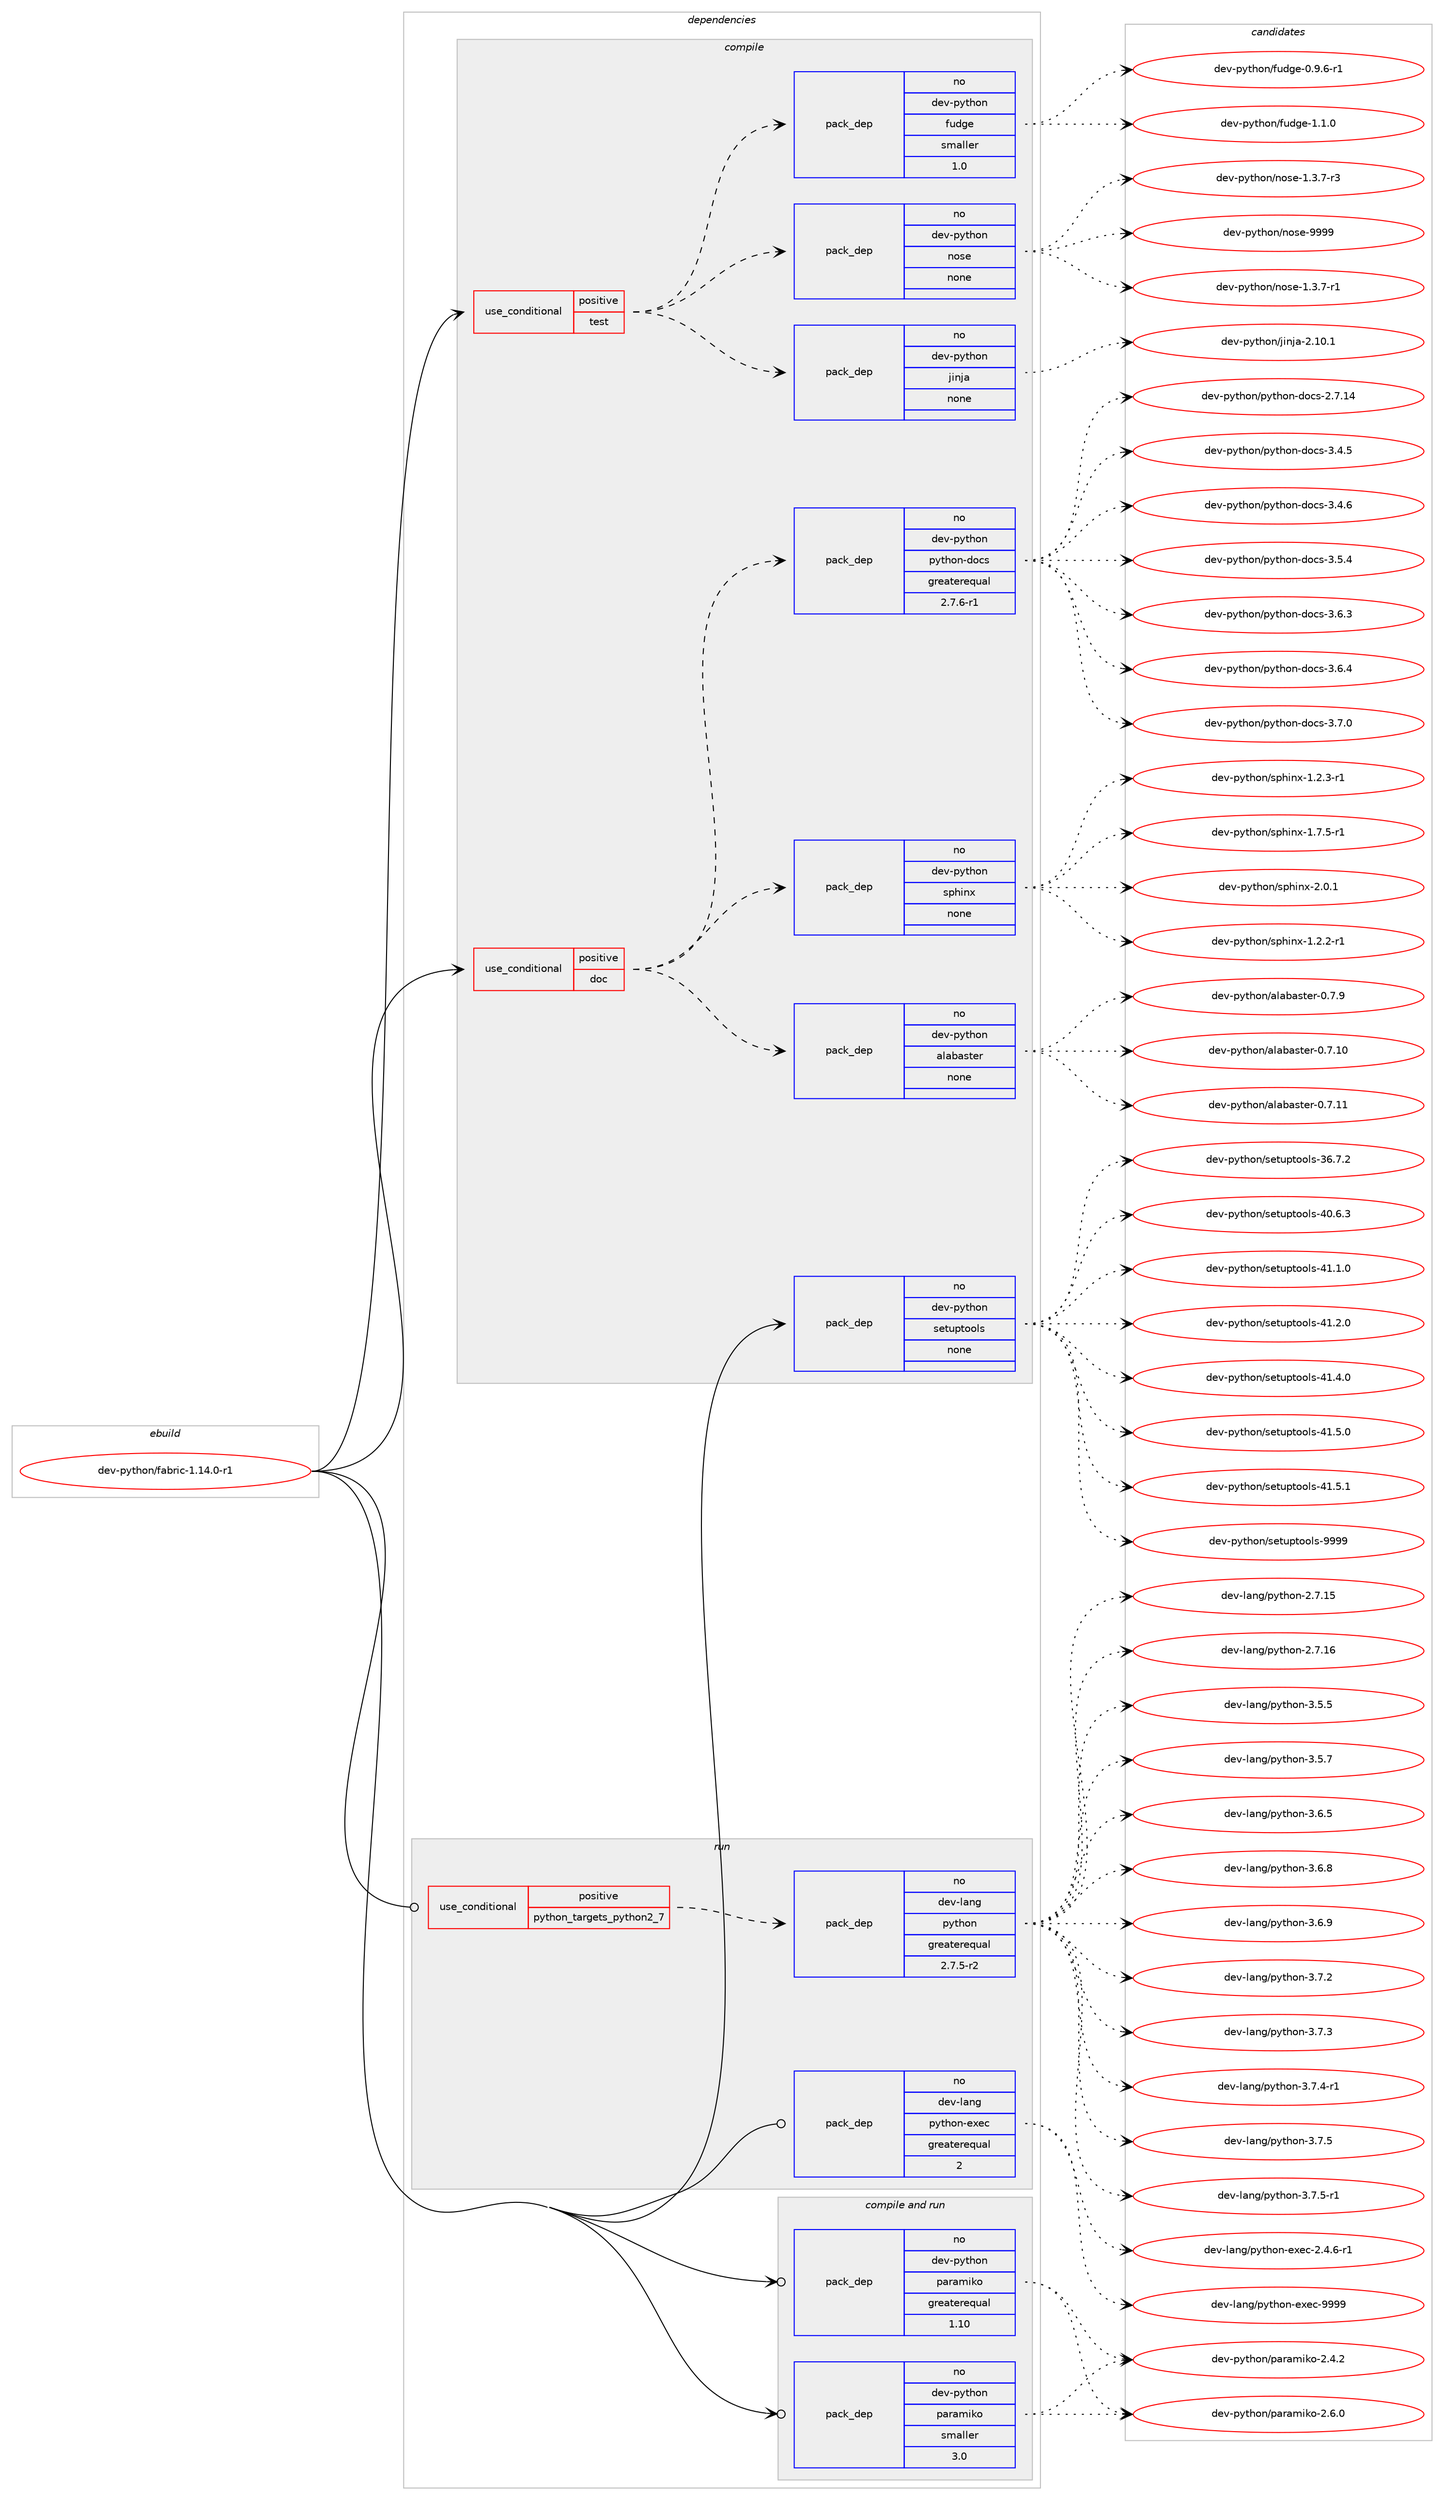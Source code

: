 digraph prolog {

# *************
# Graph options
# *************

newrank=true;
concentrate=true;
compound=true;
graph [rankdir=LR,fontname=Helvetica,fontsize=10,ranksep=1.5];#, ranksep=2.5, nodesep=0.2];
edge  [arrowhead=vee];
node  [fontname=Helvetica,fontsize=10];

# **********
# The ebuild
# **********

subgraph cluster_leftcol {
color=gray;
rank=same;
label=<<i>ebuild</i>>;
id [label="dev-python/fabric-1.14.0-r1", color=red, width=4, href="../dev-python/fabric-1.14.0-r1.svg"];
}

# ****************
# The dependencies
# ****************

subgraph cluster_midcol {
color=gray;
label=<<i>dependencies</i>>;
subgraph cluster_compile {
fillcolor="#eeeeee";
style=filled;
label=<<i>compile</i>>;
subgraph cond139132 {
dependency603811 [label=<<TABLE BORDER="0" CELLBORDER="1" CELLSPACING="0" CELLPADDING="4"><TR><TD ROWSPAN="3" CELLPADDING="10">use_conditional</TD></TR><TR><TD>positive</TD></TR><TR><TD>doc</TD></TR></TABLE>>, shape=none, color=red];
subgraph pack452882 {
dependency603812 [label=<<TABLE BORDER="0" CELLBORDER="1" CELLSPACING="0" CELLPADDING="4" WIDTH="220"><TR><TD ROWSPAN="6" CELLPADDING="30">pack_dep</TD></TR><TR><TD WIDTH="110">no</TD></TR><TR><TD>dev-python</TD></TR><TR><TD>sphinx</TD></TR><TR><TD>none</TD></TR><TR><TD></TD></TR></TABLE>>, shape=none, color=blue];
}
dependency603811:e -> dependency603812:w [weight=20,style="dashed",arrowhead="vee"];
subgraph pack452883 {
dependency603813 [label=<<TABLE BORDER="0" CELLBORDER="1" CELLSPACING="0" CELLPADDING="4" WIDTH="220"><TR><TD ROWSPAN="6" CELLPADDING="30">pack_dep</TD></TR><TR><TD WIDTH="110">no</TD></TR><TR><TD>dev-python</TD></TR><TR><TD>python-docs</TD></TR><TR><TD>greaterequal</TD></TR><TR><TD>2.7.6-r1</TD></TR></TABLE>>, shape=none, color=blue];
}
dependency603811:e -> dependency603813:w [weight=20,style="dashed",arrowhead="vee"];
subgraph pack452884 {
dependency603814 [label=<<TABLE BORDER="0" CELLBORDER="1" CELLSPACING="0" CELLPADDING="4" WIDTH="220"><TR><TD ROWSPAN="6" CELLPADDING="30">pack_dep</TD></TR><TR><TD WIDTH="110">no</TD></TR><TR><TD>dev-python</TD></TR><TR><TD>alabaster</TD></TR><TR><TD>none</TD></TR><TR><TD></TD></TR></TABLE>>, shape=none, color=blue];
}
dependency603811:e -> dependency603814:w [weight=20,style="dashed",arrowhead="vee"];
}
id:e -> dependency603811:w [weight=20,style="solid",arrowhead="vee"];
subgraph cond139133 {
dependency603815 [label=<<TABLE BORDER="0" CELLBORDER="1" CELLSPACING="0" CELLPADDING="4"><TR><TD ROWSPAN="3" CELLPADDING="10">use_conditional</TD></TR><TR><TD>positive</TD></TR><TR><TD>test</TD></TR></TABLE>>, shape=none, color=red];
subgraph pack452885 {
dependency603816 [label=<<TABLE BORDER="0" CELLBORDER="1" CELLSPACING="0" CELLPADDING="4" WIDTH="220"><TR><TD ROWSPAN="6" CELLPADDING="30">pack_dep</TD></TR><TR><TD WIDTH="110">no</TD></TR><TR><TD>dev-python</TD></TR><TR><TD>nose</TD></TR><TR><TD>none</TD></TR><TR><TD></TD></TR></TABLE>>, shape=none, color=blue];
}
dependency603815:e -> dependency603816:w [weight=20,style="dashed",arrowhead="vee"];
subgraph pack452886 {
dependency603817 [label=<<TABLE BORDER="0" CELLBORDER="1" CELLSPACING="0" CELLPADDING="4" WIDTH="220"><TR><TD ROWSPAN="6" CELLPADDING="30">pack_dep</TD></TR><TR><TD WIDTH="110">no</TD></TR><TR><TD>dev-python</TD></TR><TR><TD>fudge</TD></TR><TR><TD>smaller</TD></TR><TR><TD>1.0</TD></TR></TABLE>>, shape=none, color=blue];
}
dependency603815:e -> dependency603817:w [weight=20,style="dashed",arrowhead="vee"];
subgraph pack452887 {
dependency603818 [label=<<TABLE BORDER="0" CELLBORDER="1" CELLSPACING="0" CELLPADDING="4" WIDTH="220"><TR><TD ROWSPAN="6" CELLPADDING="30">pack_dep</TD></TR><TR><TD WIDTH="110">no</TD></TR><TR><TD>dev-python</TD></TR><TR><TD>jinja</TD></TR><TR><TD>none</TD></TR><TR><TD></TD></TR></TABLE>>, shape=none, color=blue];
}
dependency603815:e -> dependency603818:w [weight=20,style="dashed",arrowhead="vee"];
}
id:e -> dependency603815:w [weight=20,style="solid",arrowhead="vee"];
subgraph pack452888 {
dependency603819 [label=<<TABLE BORDER="0" CELLBORDER="1" CELLSPACING="0" CELLPADDING="4" WIDTH="220"><TR><TD ROWSPAN="6" CELLPADDING="30">pack_dep</TD></TR><TR><TD WIDTH="110">no</TD></TR><TR><TD>dev-python</TD></TR><TR><TD>setuptools</TD></TR><TR><TD>none</TD></TR><TR><TD></TD></TR></TABLE>>, shape=none, color=blue];
}
id:e -> dependency603819:w [weight=20,style="solid",arrowhead="vee"];
}
subgraph cluster_compileandrun {
fillcolor="#eeeeee";
style=filled;
label=<<i>compile and run</i>>;
subgraph pack452889 {
dependency603820 [label=<<TABLE BORDER="0" CELLBORDER="1" CELLSPACING="0" CELLPADDING="4" WIDTH="220"><TR><TD ROWSPAN="6" CELLPADDING="30">pack_dep</TD></TR><TR><TD WIDTH="110">no</TD></TR><TR><TD>dev-python</TD></TR><TR><TD>paramiko</TD></TR><TR><TD>greaterequal</TD></TR><TR><TD>1.10</TD></TR></TABLE>>, shape=none, color=blue];
}
id:e -> dependency603820:w [weight=20,style="solid",arrowhead="odotvee"];
subgraph pack452890 {
dependency603821 [label=<<TABLE BORDER="0" CELLBORDER="1" CELLSPACING="0" CELLPADDING="4" WIDTH="220"><TR><TD ROWSPAN="6" CELLPADDING="30">pack_dep</TD></TR><TR><TD WIDTH="110">no</TD></TR><TR><TD>dev-python</TD></TR><TR><TD>paramiko</TD></TR><TR><TD>smaller</TD></TR><TR><TD>3.0</TD></TR></TABLE>>, shape=none, color=blue];
}
id:e -> dependency603821:w [weight=20,style="solid",arrowhead="odotvee"];
}
subgraph cluster_run {
fillcolor="#eeeeee";
style=filled;
label=<<i>run</i>>;
subgraph cond139134 {
dependency603822 [label=<<TABLE BORDER="0" CELLBORDER="1" CELLSPACING="0" CELLPADDING="4"><TR><TD ROWSPAN="3" CELLPADDING="10">use_conditional</TD></TR><TR><TD>positive</TD></TR><TR><TD>python_targets_python2_7</TD></TR></TABLE>>, shape=none, color=red];
subgraph pack452891 {
dependency603823 [label=<<TABLE BORDER="0" CELLBORDER="1" CELLSPACING="0" CELLPADDING="4" WIDTH="220"><TR><TD ROWSPAN="6" CELLPADDING="30">pack_dep</TD></TR><TR><TD WIDTH="110">no</TD></TR><TR><TD>dev-lang</TD></TR><TR><TD>python</TD></TR><TR><TD>greaterequal</TD></TR><TR><TD>2.7.5-r2</TD></TR></TABLE>>, shape=none, color=blue];
}
dependency603822:e -> dependency603823:w [weight=20,style="dashed",arrowhead="vee"];
}
id:e -> dependency603822:w [weight=20,style="solid",arrowhead="odot"];
subgraph pack452892 {
dependency603824 [label=<<TABLE BORDER="0" CELLBORDER="1" CELLSPACING="0" CELLPADDING="4" WIDTH="220"><TR><TD ROWSPAN="6" CELLPADDING="30">pack_dep</TD></TR><TR><TD WIDTH="110">no</TD></TR><TR><TD>dev-lang</TD></TR><TR><TD>python-exec</TD></TR><TR><TD>greaterequal</TD></TR><TR><TD>2</TD></TR></TABLE>>, shape=none, color=blue];
}
id:e -> dependency603824:w [weight=20,style="solid",arrowhead="odot"];
}
}

# **************
# The candidates
# **************

subgraph cluster_choices {
rank=same;
color=gray;
label=<<i>candidates</i>>;

subgraph choice452882 {
color=black;
nodesep=1;
choice10010111845112121116104111110471151121041051101204549465046504511449 [label="dev-python/sphinx-1.2.2-r1", color=red, width=4,href="../dev-python/sphinx-1.2.2-r1.svg"];
choice10010111845112121116104111110471151121041051101204549465046514511449 [label="dev-python/sphinx-1.2.3-r1", color=red, width=4,href="../dev-python/sphinx-1.2.3-r1.svg"];
choice10010111845112121116104111110471151121041051101204549465546534511449 [label="dev-python/sphinx-1.7.5-r1", color=red, width=4,href="../dev-python/sphinx-1.7.5-r1.svg"];
choice1001011184511212111610411111047115112104105110120455046484649 [label="dev-python/sphinx-2.0.1", color=red, width=4,href="../dev-python/sphinx-2.0.1.svg"];
dependency603812:e -> choice10010111845112121116104111110471151121041051101204549465046504511449:w [style=dotted,weight="100"];
dependency603812:e -> choice10010111845112121116104111110471151121041051101204549465046514511449:w [style=dotted,weight="100"];
dependency603812:e -> choice10010111845112121116104111110471151121041051101204549465546534511449:w [style=dotted,weight="100"];
dependency603812:e -> choice1001011184511212111610411111047115112104105110120455046484649:w [style=dotted,weight="100"];
}
subgraph choice452883 {
color=black;
nodesep=1;
choice1001011184511212111610411111047112121116104111110451001119911545504655464952 [label="dev-python/python-docs-2.7.14", color=red, width=4,href="../dev-python/python-docs-2.7.14.svg"];
choice10010111845112121116104111110471121211161041111104510011199115455146524653 [label="dev-python/python-docs-3.4.5", color=red, width=4,href="../dev-python/python-docs-3.4.5.svg"];
choice10010111845112121116104111110471121211161041111104510011199115455146524654 [label="dev-python/python-docs-3.4.6", color=red, width=4,href="../dev-python/python-docs-3.4.6.svg"];
choice10010111845112121116104111110471121211161041111104510011199115455146534652 [label="dev-python/python-docs-3.5.4", color=red, width=4,href="../dev-python/python-docs-3.5.4.svg"];
choice10010111845112121116104111110471121211161041111104510011199115455146544651 [label="dev-python/python-docs-3.6.3", color=red, width=4,href="../dev-python/python-docs-3.6.3.svg"];
choice10010111845112121116104111110471121211161041111104510011199115455146544652 [label="dev-python/python-docs-3.6.4", color=red, width=4,href="../dev-python/python-docs-3.6.4.svg"];
choice10010111845112121116104111110471121211161041111104510011199115455146554648 [label="dev-python/python-docs-3.7.0", color=red, width=4,href="../dev-python/python-docs-3.7.0.svg"];
dependency603813:e -> choice1001011184511212111610411111047112121116104111110451001119911545504655464952:w [style=dotted,weight="100"];
dependency603813:e -> choice10010111845112121116104111110471121211161041111104510011199115455146524653:w [style=dotted,weight="100"];
dependency603813:e -> choice10010111845112121116104111110471121211161041111104510011199115455146524654:w [style=dotted,weight="100"];
dependency603813:e -> choice10010111845112121116104111110471121211161041111104510011199115455146534652:w [style=dotted,weight="100"];
dependency603813:e -> choice10010111845112121116104111110471121211161041111104510011199115455146544651:w [style=dotted,weight="100"];
dependency603813:e -> choice10010111845112121116104111110471121211161041111104510011199115455146544652:w [style=dotted,weight="100"];
dependency603813:e -> choice10010111845112121116104111110471121211161041111104510011199115455146554648:w [style=dotted,weight="100"];
}
subgraph choice452884 {
color=black;
nodesep=1;
choice10010111845112121116104111110479710897989711511610111445484655464948 [label="dev-python/alabaster-0.7.10", color=red, width=4,href="../dev-python/alabaster-0.7.10.svg"];
choice10010111845112121116104111110479710897989711511610111445484655464949 [label="dev-python/alabaster-0.7.11", color=red, width=4,href="../dev-python/alabaster-0.7.11.svg"];
choice100101118451121211161041111104797108979897115116101114454846554657 [label="dev-python/alabaster-0.7.9", color=red, width=4,href="../dev-python/alabaster-0.7.9.svg"];
dependency603814:e -> choice10010111845112121116104111110479710897989711511610111445484655464948:w [style=dotted,weight="100"];
dependency603814:e -> choice10010111845112121116104111110479710897989711511610111445484655464949:w [style=dotted,weight="100"];
dependency603814:e -> choice100101118451121211161041111104797108979897115116101114454846554657:w [style=dotted,weight="100"];
}
subgraph choice452885 {
color=black;
nodesep=1;
choice10010111845112121116104111110471101111151014549465146554511449 [label="dev-python/nose-1.3.7-r1", color=red, width=4,href="../dev-python/nose-1.3.7-r1.svg"];
choice10010111845112121116104111110471101111151014549465146554511451 [label="dev-python/nose-1.3.7-r3", color=red, width=4,href="../dev-python/nose-1.3.7-r3.svg"];
choice10010111845112121116104111110471101111151014557575757 [label="dev-python/nose-9999", color=red, width=4,href="../dev-python/nose-9999.svg"];
dependency603816:e -> choice10010111845112121116104111110471101111151014549465146554511449:w [style=dotted,weight="100"];
dependency603816:e -> choice10010111845112121116104111110471101111151014549465146554511451:w [style=dotted,weight="100"];
dependency603816:e -> choice10010111845112121116104111110471101111151014557575757:w [style=dotted,weight="100"];
}
subgraph choice452886 {
color=black;
nodesep=1;
choice10010111845112121116104111110471021171001031014548465746544511449 [label="dev-python/fudge-0.9.6-r1", color=red, width=4,href="../dev-python/fudge-0.9.6-r1.svg"];
choice1001011184511212111610411111047102117100103101454946494648 [label="dev-python/fudge-1.1.0", color=red, width=4,href="../dev-python/fudge-1.1.0.svg"];
dependency603817:e -> choice10010111845112121116104111110471021171001031014548465746544511449:w [style=dotted,weight="100"];
dependency603817:e -> choice1001011184511212111610411111047102117100103101454946494648:w [style=dotted,weight="100"];
}
subgraph choice452887 {
color=black;
nodesep=1;
choice10010111845112121116104111110471061051101069745504649484649 [label="dev-python/jinja-2.10.1", color=red, width=4,href="../dev-python/jinja-2.10.1.svg"];
dependency603818:e -> choice10010111845112121116104111110471061051101069745504649484649:w [style=dotted,weight="100"];
}
subgraph choice452888 {
color=black;
nodesep=1;
choice100101118451121211161041111104711510111611711211611111110811545515446554650 [label="dev-python/setuptools-36.7.2", color=red, width=4,href="../dev-python/setuptools-36.7.2.svg"];
choice100101118451121211161041111104711510111611711211611111110811545524846544651 [label="dev-python/setuptools-40.6.3", color=red, width=4,href="../dev-python/setuptools-40.6.3.svg"];
choice100101118451121211161041111104711510111611711211611111110811545524946494648 [label="dev-python/setuptools-41.1.0", color=red, width=4,href="../dev-python/setuptools-41.1.0.svg"];
choice100101118451121211161041111104711510111611711211611111110811545524946504648 [label="dev-python/setuptools-41.2.0", color=red, width=4,href="../dev-python/setuptools-41.2.0.svg"];
choice100101118451121211161041111104711510111611711211611111110811545524946524648 [label="dev-python/setuptools-41.4.0", color=red, width=4,href="../dev-python/setuptools-41.4.0.svg"];
choice100101118451121211161041111104711510111611711211611111110811545524946534648 [label="dev-python/setuptools-41.5.0", color=red, width=4,href="../dev-python/setuptools-41.5.0.svg"];
choice100101118451121211161041111104711510111611711211611111110811545524946534649 [label="dev-python/setuptools-41.5.1", color=red, width=4,href="../dev-python/setuptools-41.5.1.svg"];
choice10010111845112121116104111110471151011161171121161111111081154557575757 [label="dev-python/setuptools-9999", color=red, width=4,href="../dev-python/setuptools-9999.svg"];
dependency603819:e -> choice100101118451121211161041111104711510111611711211611111110811545515446554650:w [style=dotted,weight="100"];
dependency603819:e -> choice100101118451121211161041111104711510111611711211611111110811545524846544651:w [style=dotted,weight="100"];
dependency603819:e -> choice100101118451121211161041111104711510111611711211611111110811545524946494648:w [style=dotted,weight="100"];
dependency603819:e -> choice100101118451121211161041111104711510111611711211611111110811545524946504648:w [style=dotted,weight="100"];
dependency603819:e -> choice100101118451121211161041111104711510111611711211611111110811545524946524648:w [style=dotted,weight="100"];
dependency603819:e -> choice100101118451121211161041111104711510111611711211611111110811545524946534648:w [style=dotted,weight="100"];
dependency603819:e -> choice100101118451121211161041111104711510111611711211611111110811545524946534649:w [style=dotted,weight="100"];
dependency603819:e -> choice10010111845112121116104111110471151011161171121161111111081154557575757:w [style=dotted,weight="100"];
}
subgraph choice452889 {
color=black;
nodesep=1;
choice10010111845112121116104111110471129711497109105107111455046524650 [label="dev-python/paramiko-2.4.2", color=red, width=4,href="../dev-python/paramiko-2.4.2.svg"];
choice10010111845112121116104111110471129711497109105107111455046544648 [label="dev-python/paramiko-2.6.0", color=red, width=4,href="../dev-python/paramiko-2.6.0.svg"];
dependency603820:e -> choice10010111845112121116104111110471129711497109105107111455046524650:w [style=dotted,weight="100"];
dependency603820:e -> choice10010111845112121116104111110471129711497109105107111455046544648:w [style=dotted,weight="100"];
}
subgraph choice452890 {
color=black;
nodesep=1;
choice10010111845112121116104111110471129711497109105107111455046524650 [label="dev-python/paramiko-2.4.2", color=red, width=4,href="../dev-python/paramiko-2.4.2.svg"];
choice10010111845112121116104111110471129711497109105107111455046544648 [label="dev-python/paramiko-2.6.0", color=red, width=4,href="../dev-python/paramiko-2.6.0.svg"];
dependency603821:e -> choice10010111845112121116104111110471129711497109105107111455046524650:w [style=dotted,weight="100"];
dependency603821:e -> choice10010111845112121116104111110471129711497109105107111455046544648:w [style=dotted,weight="100"];
}
subgraph choice452891 {
color=black;
nodesep=1;
choice10010111845108971101034711212111610411111045504655464953 [label="dev-lang/python-2.7.15", color=red, width=4,href="../dev-lang/python-2.7.15.svg"];
choice10010111845108971101034711212111610411111045504655464954 [label="dev-lang/python-2.7.16", color=red, width=4,href="../dev-lang/python-2.7.16.svg"];
choice100101118451089711010347112121116104111110455146534653 [label="dev-lang/python-3.5.5", color=red, width=4,href="../dev-lang/python-3.5.5.svg"];
choice100101118451089711010347112121116104111110455146534655 [label="dev-lang/python-3.5.7", color=red, width=4,href="../dev-lang/python-3.5.7.svg"];
choice100101118451089711010347112121116104111110455146544653 [label="dev-lang/python-3.6.5", color=red, width=4,href="../dev-lang/python-3.6.5.svg"];
choice100101118451089711010347112121116104111110455146544656 [label="dev-lang/python-3.6.8", color=red, width=4,href="../dev-lang/python-3.6.8.svg"];
choice100101118451089711010347112121116104111110455146544657 [label="dev-lang/python-3.6.9", color=red, width=4,href="../dev-lang/python-3.6.9.svg"];
choice100101118451089711010347112121116104111110455146554650 [label="dev-lang/python-3.7.2", color=red, width=4,href="../dev-lang/python-3.7.2.svg"];
choice100101118451089711010347112121116104111110455146554651 [label="dev-lang/python-3.7.3", color=red, width=4,href="../dev-lang/python-3.7.3.svg"];
choice1001011184510897110103471121211161041111104551465546524511449 [label="dev-lang/python-3.7.4-r1", color=red, width=4,href="../dev-lang/python-3.7.4-r1.svg"];
choice100101118451089711010347112121116104111110455146554653 [label="dev-lang/python-3.7.5", color=red, width=4,href="../dev-lang/python-3.7.5.svg"];
choice1001011184510897110103471121211161041111104551465546534511449 [label="dev-lang/python-3.7.5-r1", color=red, width=4,href="../dev-lang/python-3.7.5-r1.svg"];
dependency603823:e -> choice10010111845108971101034711212111610411111045504655464953:w [style=dotted,weight="100"];
dependency603823:e -> choice10010111845108971101034711212111610411111045504655464954:w [style=dotted,weight="100"];
dependency603823:e -> choice100101118451089711010347112121116104111110455146534653:w [style=dotted,weight="100"];
dependency603823:e -> choice100101118451089711010347112121116104111110455146534655:w [style=dotted,weight="100"];
dependency603823:e -> choice100101118451089711010347112121116104111110455146544653:w [style=dotted,weight="100"];
dependency603823:e -> choice100101118451089711010347112121116104111110455146544656:w [style=dotted,weight="100"];
dependency603823:e -> choice100101118451089711010347112121116104111110455146544657:w [style=dotted,weight="100"];
dependency603823:e -> choice100101118451089711010347112121116104111110455146554650:w [style=dotted,weight="100"];
dependency603823:e -> choice100101118451089711010347112121116104111110455146554651:w [style=dotted,weight="100"];
dependency603823:e -> choice1001011184510897110103471121211161041111104551465546524511449:w [style=dotted,weight="100"];
dependency603823:e -> choice100101118451089711010347112121116104111110455146554653:w [style=dotted,weight="100"];
dependency603823:e -> choice1001011184510897110103471121211161041111104551465546534511449:w [style=dotted,weight="100"];
}
subgraph choice452892 {
color=black;
nodesep=1;
choice10010111845108971101034711212111610411111045101120101994550465246544511449 [label="dev-lang/python-exec-2.4.6-r1", color=red, width=4,href="../dev-lang/python-exec-2.4.6-r1.svg"];
choice10010111845108971101034711212111610411111045101120101994557575757 [label="dev-lang/python-exec-9999", color=red, width=4,href="../dev-lang/python-exec-9999.svg"];
dependency603824:e -> choice10010111845108971101034711212111610411111045101120101994550465246544511449:w [style=dotted,weight="100"];
dependency603824:e -> choice10010111845108971101034711212111610411111045101120101994557575757:w [style=dotted,weight="100"];
}
}

}
